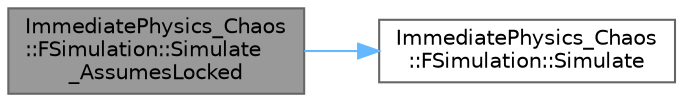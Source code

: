 digraph "ImmediatePhysics_Chaos::FSimulation::Simulate_AssumesLocked"
{
 // INTERACTIVE_SVG=YES
 // LATEX_PDF_SIZE
  bgcolor="transparent";
  edge [fontname=Helvetica,fontsize=10,labelfontname=Helvetica,labelfontsize=10];
  node [fontname=Helvetica,fontsize=10,shape=box,height=0.2,width=0.4];
  rankdir="LR";
  Node1 [id="Node000001",label="ImmediatePhysics_Chaos\l::FSimulation::Simulate\l_AssumesLocked",height=0.2,width=0.4,color="gray40", fillcolor="grey60", style="filled", fontcolor="black",tooltip=" "];
  Node1 -> Node2 [id="edge1_Node000001_Node000002",color="steelblue1",style="solid",tooltip=" "];
  Node2 [id="Node000002",label="ImmediatePhysics_Chaos\l::FSimulation::Simulate",height=0.2,width=0.4,color="grey40", fillcolor="white", style="filled",URL="$dc/da1/structImmediatePhysics__Chaos_1_1FSimulation.html#a5e049defb408d2ea8420d1b2cbbfff68",tooltip="Advance the simulation by DeltaTime."];
}
